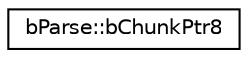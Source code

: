 digraph "Graphical Class Hierarchy"
{
  edge [fontname="Helvetica",fontsize="10",labelfontname="Helvetica",labelfontsize="10"];
  node [fontname="Helvetica",fontsize="10",shape=record];
  rankdir="LR";
  Node1 [label="bParse::bChunkPtr8",height=0.2,width=0.4,color="black", fillcolor="white", style="filled",URL="$classb_parse_1_1b_chunk_ptr8.html"];
}
